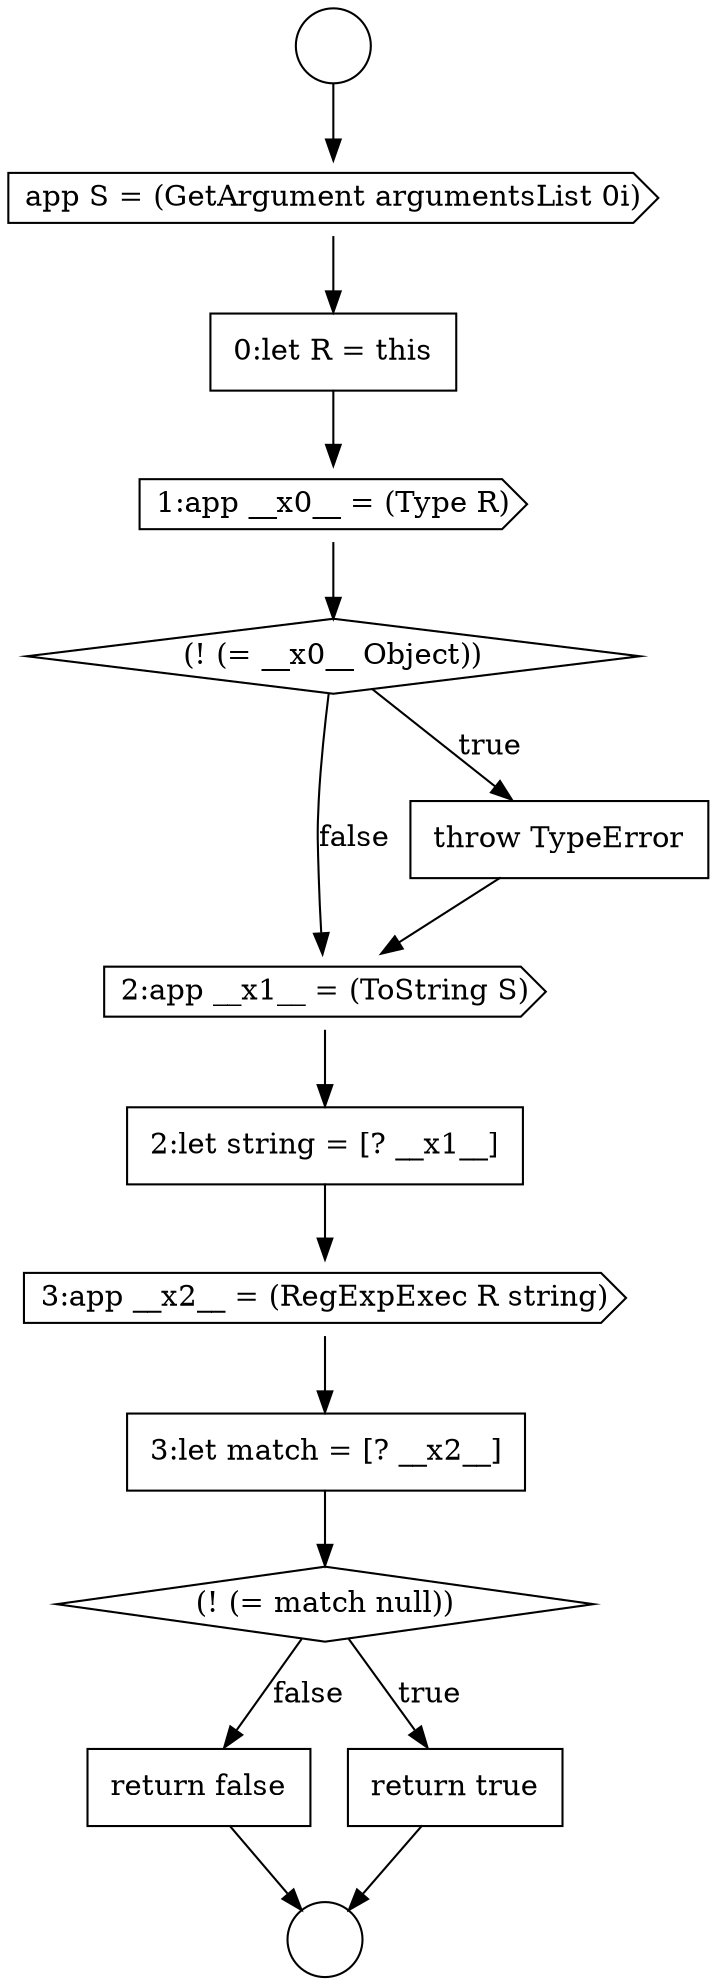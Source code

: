 digraph {
  node14277 [shape=circle label=" " color="black" fillcolor="white" style=filled]
  node14284 [shape=cds, label=<<font color="black">2:app __x1__ = (ToString S)</font>> color="black" fillcolor="white" style=filled]
  node14281 [shape=cds, label=<<font color="black">1:app __x0__ = (Type R)</font>> color="black" fillcolor="white" style=filled]
  node14286 [shape=cds, label=<<font color="black">3:app __x2__ = (RegExpExec R string)</font>> color="black" fillcolor="white" style=filled]
  node14290 [shape=none, margin=0, label=<<font color="black">
    <table border="0" cellborder="1" cellspacing="0" cellpadding="10">
      <tr><td align="left">return false</td></tr>
    </table>
  </font>> color="black" fillcolor="white" style=filled]
  node14287 [shape=none, margin=0, label=<<font color="black">
    <table border="0" cellborder="1" cellspacing="0" cellpadding="10">
      <tr><td align="left">3:let match = [? __x2__]</td></tr>
    </table>
  </font>> color="black" fillcolor="white" style=filled]
  node14282 [shape=diamond, label=<<font color="black">(! (= __x0__ Object))</font>> color="black" fillcolor="white" style=filled]
  node14279 [shape=cds, label=<<font color="black">app S = (GetArgument argumentsList 0i)</font>> color="black" fillcolor="white" style=filled]
  node14289 [shape=none, margin=0, label=<<font color="black">
    <table border="0" cellborder="1" cellspacing="0" cellpadding="10">
      <tr><td align="left">return true</td></tr>
    </table>
  </font>> color="black" fillcolor="white" style=filled]
  node14278 [shape=circle label=" " color="black" fillcolor="white" style=filled]
  node14288 [shape=diamond, label=<<font color="black">(! (= match null))</font>> color="black" fillcolor="white" style=filled]
  node14283 [shape=none, margin=0, label=<<font color="black">
    <table border="0" cellborder="1" cellspacing="0" cellpadding="10">
      <tr><td align="left">throw TypeError</td></tr>
    </table>
  </font>> color="black" fillcolor="white" style=filled]
  node14285 [shape=none, margin=0, label=<<font color="black">
    <table border="0" cellborder="1" cellspacing="0" cellpadding="10">
      <tr><td align="left">2:let string = [? __x1__]</td></tr>
    </table>
  </font>> color="black" fillcolor="white" style=filled]
  node14280 [shape=none, margin=0, label=<<font color="black">
    <table border="0" cellborder="1" cellspacing="0" cellpadding="10">
      <tr><td align="left">0:let R = this</td></tr>
    </table>
  </font>> color="black" fillcolor="white" style=filled]
  node14280 -> node14281 [ color="black"]
  node14288 -> node14289 [label=<<font color="black">true</font>> color="black"]
  node14288 -> node14290 [label=<<font color="black">false</font>> color="black"]
  node14284 -> node14285 [ color="black"]
  node14286 -> node14287 [ color="black"]
  node14282 -> node14283 [label=<<font color="black">true</font>> color="black"]
  node14282 -> node14284 [label=<<font color="black">false</font>> color="black"]
  node14289 -> node14278 [ color="black"]
  node14283 -> node14284 [ color="black"]
  node14290 -> node14278 [ color="black"]
  node14279 -> node14280 [ color="black"]
  node14281 -> node14282 [ color="black"]
  node14285 -> node14286 [ color="black"]
  node14277 -> node14279 [ color="black"]
  node14287 -> node14288 [ color="black"]
}
